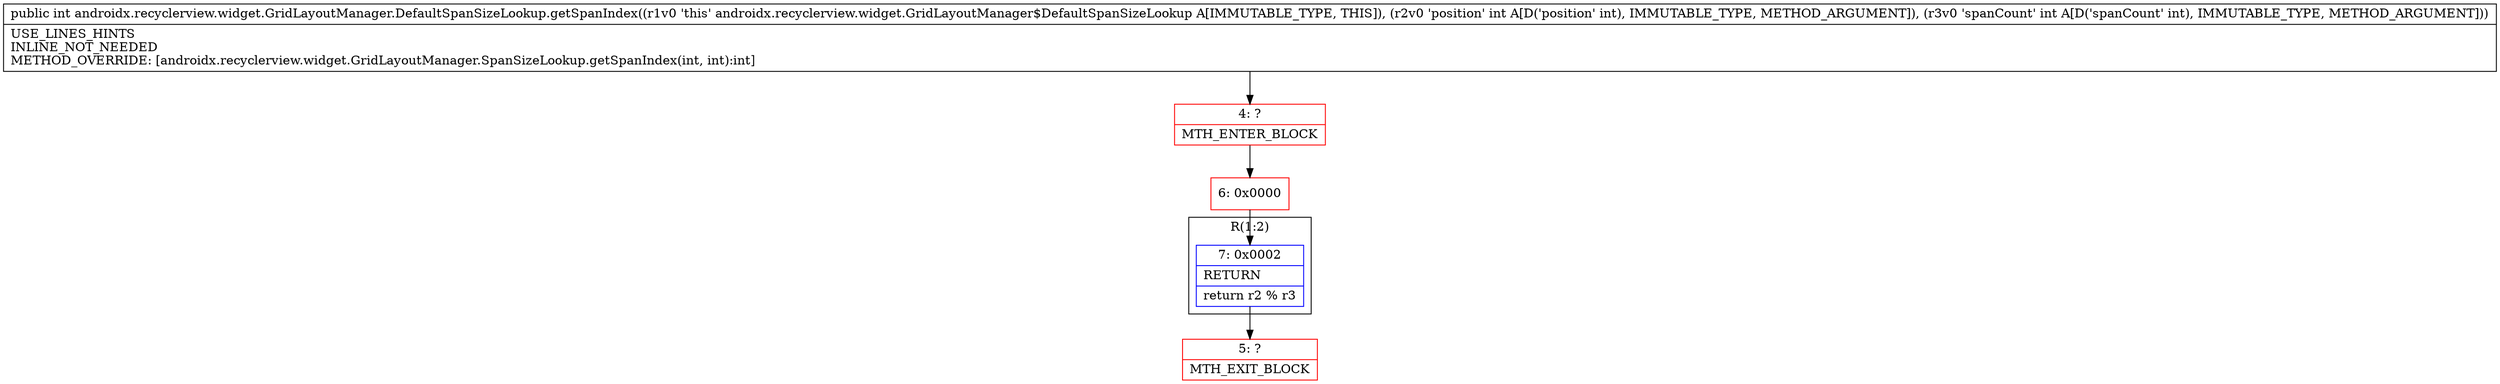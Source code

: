digraph "CFG forandroidx.recyclerview.widget.GridLayoutManager.DefaultSpanSizeLookup.getSpanIndex(II)I" {
subgraph cluster_Region_1008842730 {
label = "R(1:2)";
node [shape=record,color=blue];
Node_7 [shape=record,label="{7\:\ 0x0002|RETURN\l|return r2 % r3\l}"];
}
Node_4 [shape=record,color=red,label="{4\:\ ?|MTH_ENTER_BLOCK\l}"];
Node_6 [shape=record,color=red,label="{6\:\ 0x0000}"];
Node_5 [shape=record,color=red,label="{5\:\ ?|MTH_EXIT_BLOCK\l}"];
MethodNode[shape=record,label="{public int androidx.recyclerview.widget.GridLayoutManager.DefaultSpanSizeLookup.getSpanIndex((r1v0 'this' androidx.recyclerview.widget.GridLayoutManager$DefaultSpanSizeLookup A[IMMUTABLE_TYPE, THIS]), (r2v0 'position' int A[D('position' int), IMMUTABLE_TYPE, METHOD_ARGUMENT]), (r3v0 'spanCount' int A[D('spanCount' int), IMMUTABLE_TYPE, METHOD_ARGUMENT]))  | USE_LINES_HINTS\lINLINE_NOT_NEEDED\lMETHOD_OVERRIDE: [androidx.recyclerview.widget.GridLayoutManager.SpanSizeLookup.getSpanIndex(int, int):int]\l}"];
MethodNode -> Node_4;Node_7 -> Node_5;
Node_4 -> Node_6;
Node_6 -> Node_7;
}

